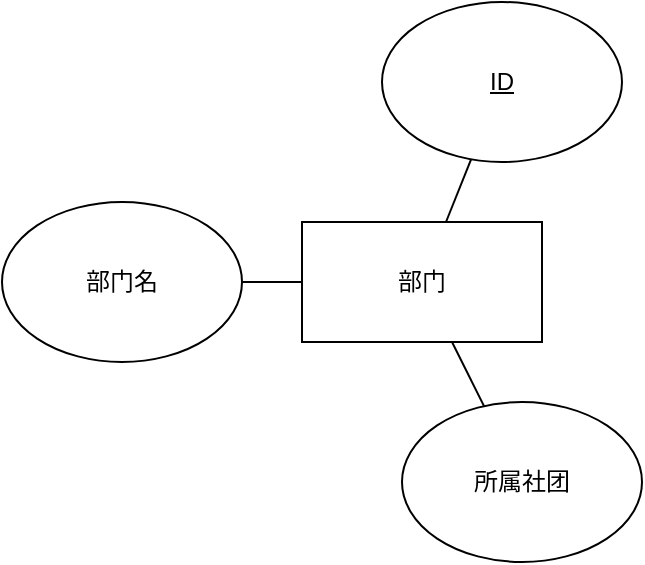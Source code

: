 <mxfile version="17.4.2" type="github">
  <diagram id="y2ydh7OSWDNi_J6YgmQI" name="Page-1">
    <mxGraphModel dx="946" dy="614" grid="1" gridSize="10" guides="1" tooltips="1" connect="1" arrows="1" fold="1" page="1" pageScale="1" pageWidth="827" pageHeight="1169" math="0" shadow="0">
      <root>
        <mxCell id="0" />
        <mxCell id="1" parent="0" />
        <mxCell id="lCpKha7q0UIiGWwki8Dk-1" value="部门" style="rounded=0;whiteSpace=wrap;html=1;" vertex="1" parent="1">
          <mxGeometry x="400" y="240" width="120" height="60" as="geometry" />
        </mxCell>
        <mxCell id="lCpKha7q0UIiGWwki8Dk-2" value="&lt;u&gt;ID&lt;/u&gt;" style="ellipse;whiteSpace=wrap;html=1;" vertex="1" parent="1">
          <mxGeometry x="440" y="130" width="120" height="80" as="geometry" />
        </mxCell>
        <mxCell id="lCpKha7q0UIiGWwki8Dk-3" value="部门名" style="ellipse;whiteSpace=wrap;html=1;" vertex="1" parent="1">
          <mxGeometry x="250" y="230" width="120" height="80" as="geometry" />
        </mxCell>
        <mxCell id="lCpKha7q0UIiGWwki8Dk-4" value="所属社团" style="ellipse;whiteSpace=wrap;html=1;" vertex="1" parent="1">
          <mxGeometry x="450" y="330" width="120" height="80" as="geometry" />
        </mxCell>
        <mxCell id="lCpKha7q0UIiGWwki8Dk-6" value="" style="endArrow=none;html=1;rounded=0;" edge="1" parent="1" source="lCpKha7q0UIiGWwki8Dk-2" target="lCpKha7q0UIiGWwki8Dk-1">
          <mxGeometry width="50" height="50" relative="1" as="geometry">
            <mxPoint x="390" y="340" as="sourcePoint" />
            <mxPoint x="440" y="290" as="targetPoint" />
          </mxGeometry>
        </mxCell>
        <mxCell id="lCpKha7q0UIiGWwki8Dk-7" value="" style="endArrow=none;html=1;rounded=0;" edge="1" parent="1" source="lCpKha7q0UIiGWwki8Dk-4" target="lCpKha7q0UIiGWwki8Dk-1">
          <mxGeometry width="50" height="50" relative="1" as="geometry">
            <mxPoint x="474" y="370" as="sourcePoint" />
            <mxPoint x="440" y="290" as="targetPoint" />
          </mxGeometry>
        </mxCell>
        <mxCell id="lCpKha7q0UIiGWwki8Dk-8" value="" style="endArrow=none;html=1;rounded=0;" edge="1" parent="1" source="lCpKha7q0UIiGWwki8Dk-3" target="lCpKha7q0UIiGWwki8Dk-1">
          <mxGeometry width="50" height="50" relative="1" as="geometry">
            <mxPoint x="390" y="340" as="sourcePoint" />
            <mxPoint x="440" y="290" as="targetPoint" />
          </mxGeometry>
        </mxCell>
      </root>
    </mxGraphModel>
  </diagram>
</mxfile>
